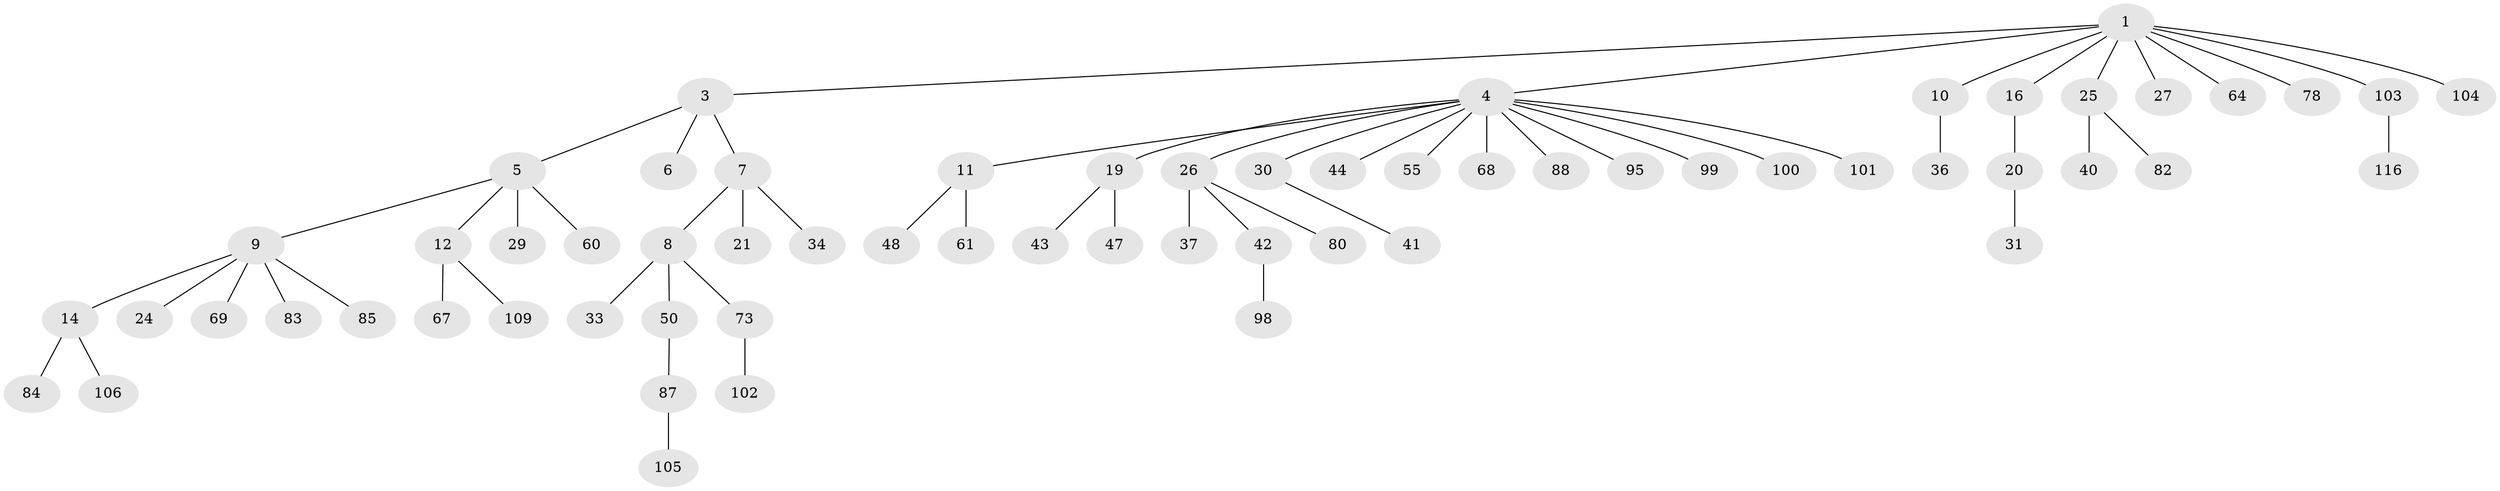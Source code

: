 // original degree distribution, {4: 0.05511811023622047, 8: 0.007874015748031496, 5: 0.031496062992125984, 7: 0.007874015748031496, 1: 0.5196850393700787, 3: 0.14960629921259844, 6: 0.015748031496062992, 2: 0.2125984251968504}
// Generated by graph-tools (version 1.1) at 2025/15/03/09/25 04:15:34]
// undirected, 63 vertices, 62 edges
graph export_dot {
graph [start="1"]
  node [color=gray90,style=filled];
  1 [super="+2"];
  3 [super="+32"];
  4 [super="+15+91+28+23+13"];
  5;
  6;
  7;
  8 [super="+18+17"];
  9;
  10;
  11;
  12 [super="+74"];
  14 [super="+76+63+52"];
  16 [super="+35"];
  19 [super="+112+22"];
  20;
  21;
  24 [super="+51"];
  25;
  26;
  27;
  29;
  30 [super="+114"];
  31 [super="+46+65"];
  33 [super="+57+122+107+108+39"];
  34 [super="+49+66+45"];
  36 [super="+92"];
  37;
  40 [super="+90"];
  41 [super="+117"];
  42 [super="+56+54"];
  43 [super="+59+53"];
  44 [super="+79"];
  47 [super="+71+113"];
  48;
  50;
  55;
  60 [super="+86+94"];
  61 [super="+75"];
  64;
  67 [super="+96"];
  68 [super="+120"];
  69;
  73;
  78;
  80;
  82;
  83;
  84;
  85;
  87;
  88;
  95;
  98;
  99 [super="+110"];
  100;
  101;
  102;
  103;
  104;
  105;
  106 [super="+118"];
  109;
  116;
  1 -- 3;
  1 -- 78;
  1 -- 103;
  1 -- 64;
  1 -- 4;
  1 -- 104;
  1 -- 10;
  1 -- 16;
  1 -- 25;
  1 -- 27;
  3 -- 5;
  3 -- 6;
  3 -- 7;
  4 -- 11;
  4 -- 68;
  4 -- 55;
  4 -- 44;
  4 -- 30;
  4 -- 101;
  4 -- 100;
  4 -- 95;
  4 -- 99;
  4 -- 19;
  4 -- 88;
  4 -- 26;
  5 -- 9;
  5 -- 12;
  5 -- 29;
  5 -- 60;
  7 -- 8;
  7 -- 21;
  7 -- 34;
  8 -- 33;
  8 -- 50;
  8 -- 73;
  9 -- 14;
  9 -- 24;
  9 -- 69;
  9 -- 83;
  9 -- 85;
  10 -- 36;
  11 -- 48;
  11 -- 61;
  12 -- 67;
  12 -- 109;
  14 -- 106;
  14 -- 84;
  16 -- 20;
  19 -- 43;
  19 -- 47;
  20 -- 31;
  25 -- 40;
  25 -- 82;
  26 -- 37;
  26 -- 42;
  26 -- 80;
  30 -- 41;
  42 -- 98;
  50 -- 87;
  73 -- 102;
  87 -- 105;
  103 -- 116;
}

